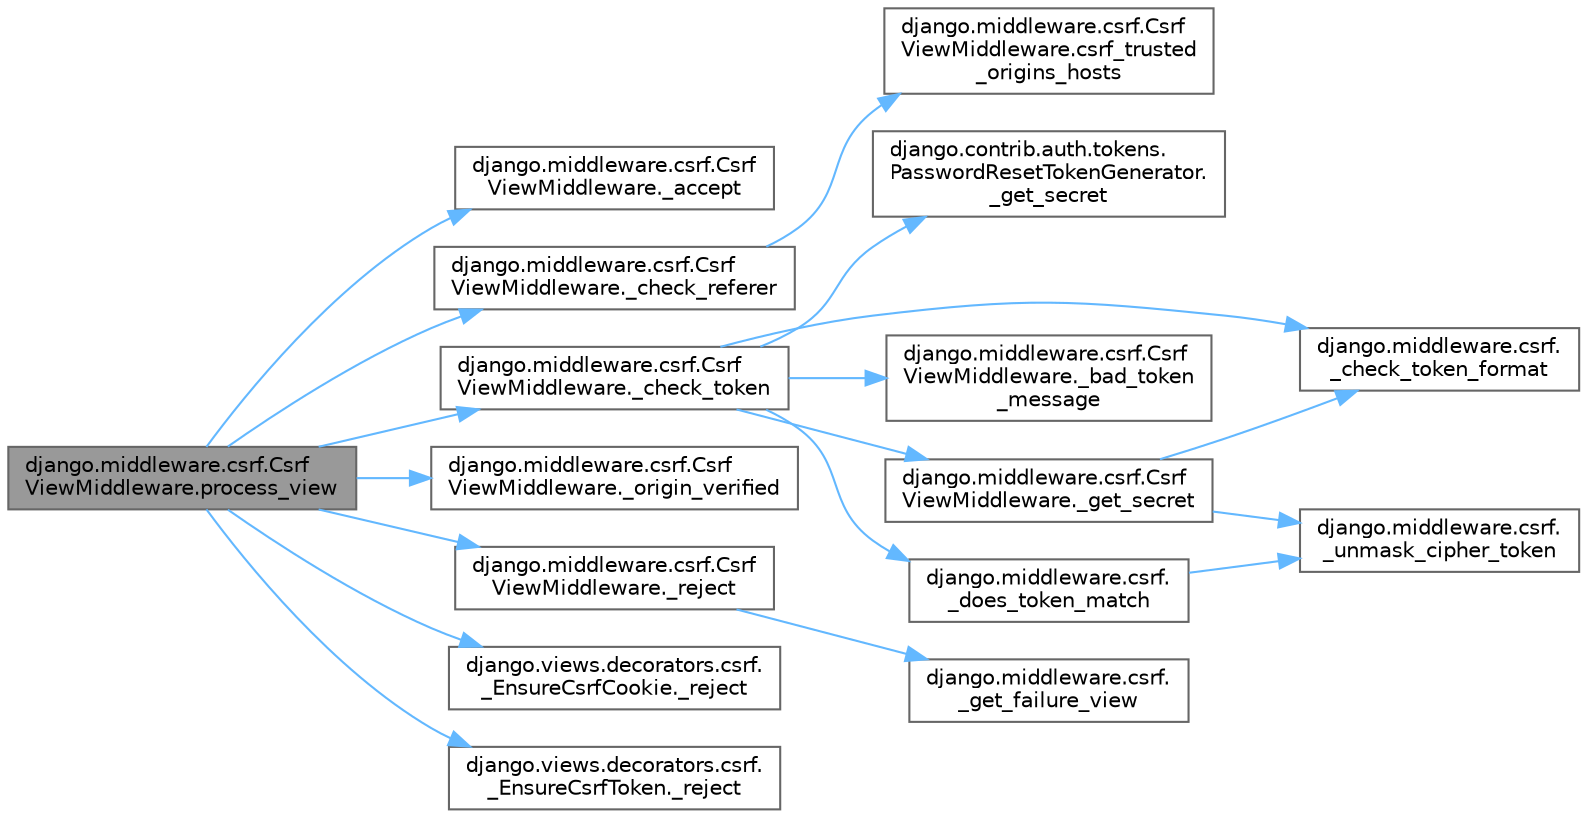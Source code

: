 digraph "django.middleware.csrf.CsrfViewMiddleware.process_view"
{
 // LATEX_PDF_SIZE
  bgcolor="transparent";
  edge [fontname=Helvetica,fontsize=10,labelfontname=Helvetica,labelfontsize=10];
  node [fontname=Helvetica,fontsize=10,shape=box,height=0.2,width=0.4];
  rankdir="LR";
  Node1 [id="Node000001",label="django.middleware.csrf.Csrf\lViewMiddleware.process_view",height=0.2,width=0.4,color="gray40", fillcolor="grey60", style="filled", fontcolor="black",tooltip=" "];
  Node1 -> Node2 [id="edge1_Node000001_Node000002",color="steelblue1",style="solid",tooltip=" "];
  Node2 [id="Node000002",label="django.middleware.csrf.Csrf\lViewMiddleware._accept",height=0.2,width=0.4,color="grey40", fillcolor="white", style="filled",URL="$classdjango_1_1middleware_1_1csrf_1_1_csrf_view_middleware.html#a8c7b4d30f5beb8af74b805647babd0f5",tooltip=" "];
  Node1 -> Node3 [id="edge2_Node000001_Node000003",color="steelblue1",style="solid",tooltip=" "];
  Node3 [id="Node000003",label="django.middleware.csrf.Csrf\lViewMiddleware._check_referer",height=0.2,width=0.4,color="grey40", fillcolor="white", style="filled",URL="$classdjango_1_1middleware_1_1csrf_1_1_csrf_view_middleware.html#a386bc6b6f885761a1f60cc8ae62941e4",tooltip=" "];
  Node3 -> Node4 [id="edge3_Node000003_Node000004",color="steelblue1",style="solid",tooltip=" "];
  Node4 [id="Node000004",label="django.middleware.csrf.Csrf\lViewMiddleware.csrf_trusted\l_origins_hosts",height=0.2,width=0.4,color="grey40", fillcolor="white", style="filled",URL="$classdjango_1_1middleware_1_1csrf_1_1_csrf_view_middleware.html#aec505eee529b3a994c93a91b378db144",tooltip=" "];
  Node1 -> Node5 [id="edge4_Node000001_Node000005",color="steelblue1",style="solid",tooltip=" "];
  Node5 [id="Node000005",label="django.middleware.csrf.Csrf\lViewMiddleware._check_token",height=0.2,width=0.4,color="grey40", fillcolor="white", style="filled",URL="$classdjango_1_1middleware_1_1csrf_1_1_csrf_view_middleware.html#a42df5b5917b64c8c7496841732f80444",tooltip=" "];
  Node5 -> Node6 [id="edge5_Node000005_Node000006",color="steelblue1",style="solid",tooltip=" "];
  Node6 [id="Node000006",label="django.middleware.csrf.Csrf\lViewMiddleware._bad_token\l_message",height=0.2,width=0.4,color="grey40", fillcolor="white", style="filled",URL="$classdjango_1_1middleware_1_1csrf_1_1_csrf_view_middleware.html#a96728acbdb78a49b30af0b2a83526583",tooltip=" "];
  Node5 -> Node7 [id="edge6_Node000005_Node000007",color="steelblue1",style="solid",tooltip=" "];
  Node7 [id="Node000007",label="django.middleware.csrf.\l_check_token_format",height=0.2,width=0.4,color="grey40", fillcolor="white", style="filled",URL="$namespacedjango_1_1middleware_1_1csrf.html#a1da65a5e565f3f90c5d559dcf3106a8b",tooltip=" "];
  Node5 -> Node8 [id="edge7_Node000005_Node000008",color="steelblue1",style="solid",tooltip=" "];
  Node8 [id="Node000008",label="django.middleware.csrf.\l_does_token_match",height=0.2,width=0.4,color="grey40", fillcolor="white", style="filled",URL="$namespacedjango_1_1middleware_1_1csrf.html#a5e53aaa9084cdf10790b264b27593107",tooltip=" "];
  Node8 -> Node9 [id="edge8_Node000008_Node000009",color="steelblue1",style="solid",tooltip=" "];
  Node9 [id="Node000009",label="django.middleware.csrf.\l_unmask_cipher_token",height=0.2,width=0.4,color="grey40", fillcolor="white", style="filled",URL="$namespacedjango_1_1middleware_1_1csrf.html#aec9fa8ebef034797f9406f9a7d968963",tooltip=" "];
  Node5 -> Node10 [id="edge9_Node000005_Node000010",color="steelblue1",style="solid",tooltip=" "];
  Node10 [id="Node000010",label="django.contrib.auth.tokens.\lPasswordResetTokenGenerator.\l_get_secret",height=0.2,width=0.4,color="grey40", fillcolor="white", style="filled",URL="$classdjango_1_1contrib_1_1auth_1_1tokens_1_1_password_reset_token_generator.html#af0340ff64b2414999dee85aa97d38a27",tooltip=" "];
  Node5 -> Node11 [id="edge10_Node000005_Node000011",color="steelblue1",style="solid",tooltip=" "];
  Node11 [id="Node000011",label="django.middleware.csrf.Csrf\lViewMiddleware._get_secret",height=0.2,width=0.4,color="grey40", fillcolor="white", style="filled",URL="$classdjango_1_1middleware_1_1csrf_1_1_csrf_view_middleware.html#aae95bde23eb97afc5b9c88a26eedae8f",tooltip=" "];
  Node11 -> Node7 [id="edge11_Node000011_Node000007",color="steelblue1",style="solid",tooltip=" "];
  Node11 -> Node9 [id="edge12_Node000011_Node000009",color="steelblue1",style="solid",tooltip=" "];
  Node1 -> Node12 [id="edge13_Node000001_Node000012",color="steelblue1",style="solid",tooltip=" "];
  Node12 [id="Node000012",label="django.middleware.csrf.Csrf\lViewMiddleware._origin_verified",height=0.2,width=0.4,color="grey40", fillcolor="white", style="filled",URL="$classdjango_1_1middleware_1_1csrf_1_1_csrf_view_middleware.html#a88376bcc8f3450b8aa8525250800da96",tooltip=" "];
  Node1 -> Node13 [id="edge14_Node000001_Node000013",color="steelblue1",style="solid",tooltip=" "];
  Node13 [id="Node000013",label="django.middleware.csrf.Csrf\lViewMiddleware._reject",height=0.2,width=0.4,color="grey40", fillcolor="white", style="filled",URL="$classdjango_1_1middleware_1_1csrf_1_1_csrf_view_middleware.html#a7ef924aad88aeb475978d532c786377e",tooltip=" "];
  Node13 -> Node14 [id="edge15_Node000013_Node000014",color="steelblue1",style="solid",tooltip=" "];
  Node14 [id="Node000014",label="django.middleware.csrf.\l_get_failure_view",height=0.2,width=0.4,color="grey40", fillcolor="white", style="filled",URL="$namespacedjango_1_1middleware_1_1csrf.html#a1d1fa4d4d78a6da9476ef2833a5f1870",tooltip=" "];
  Node1 -> Node15 [id="edge16_Node000001_Node000015",color="steelblue1",style="solid",tooltip=" "];
  Node15 [id="Node000015",label="django.views.decorators.csrf.\l_EnsureCsrfCookie._reject",height=0.2,width=0.4,color="grey40", fillcolor="white", style="filled",URL="$classdjango_1_1views_1_1decorators_1_1csrf_1_1___ensure_csrf_cookie.html#a0bd7015011ad143b3d14e642f6c91f44",tooltip=" "];
  Node1 -> Node16 [id="edge17_Node000001_Node000016",color="steelblue1",style="solid",tooltip=" "];
  Node16 [id="Node000016",label="django.views.decorators.csrf.\l_EnsureCsrfToken._reject",height=0.2,width=0.4,color="grey40", fillcolor="white", style="filled",URL="$classdjango_1_1views_1_1decorators_1_1csrf_1_1___ensure_csrf_token.html#ad6e2cfac40237c10227349a229f3cdcc",tooltip=" "];
}
